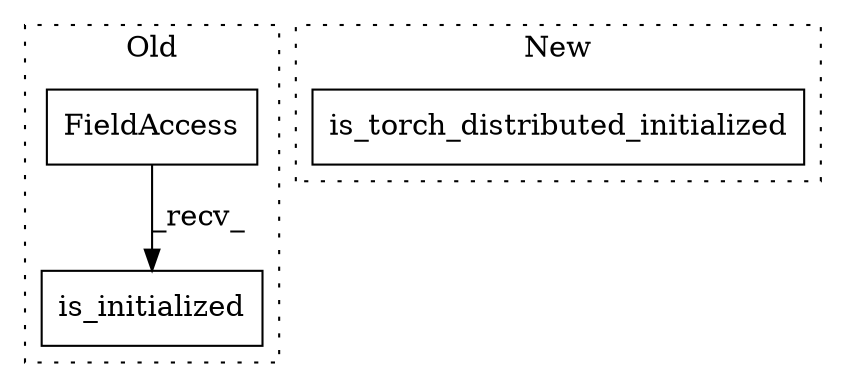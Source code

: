 digraph G {
subgraph cluster0 {
1 [label="is_initialized" a="32" s="591" l="16" shape="box"];
3 [label="FieldAccess" a="22" s="573" l="17" shape="box"];
label = "Old";
style="dotted";
}
subgraph cluster1 {
2 [label="is_torch_distributed_initialized" a="32" s="720" l="34" shape="box"];
label = "New";
style="dotted";
}
3 -> 1 [label="_recv_"];
}